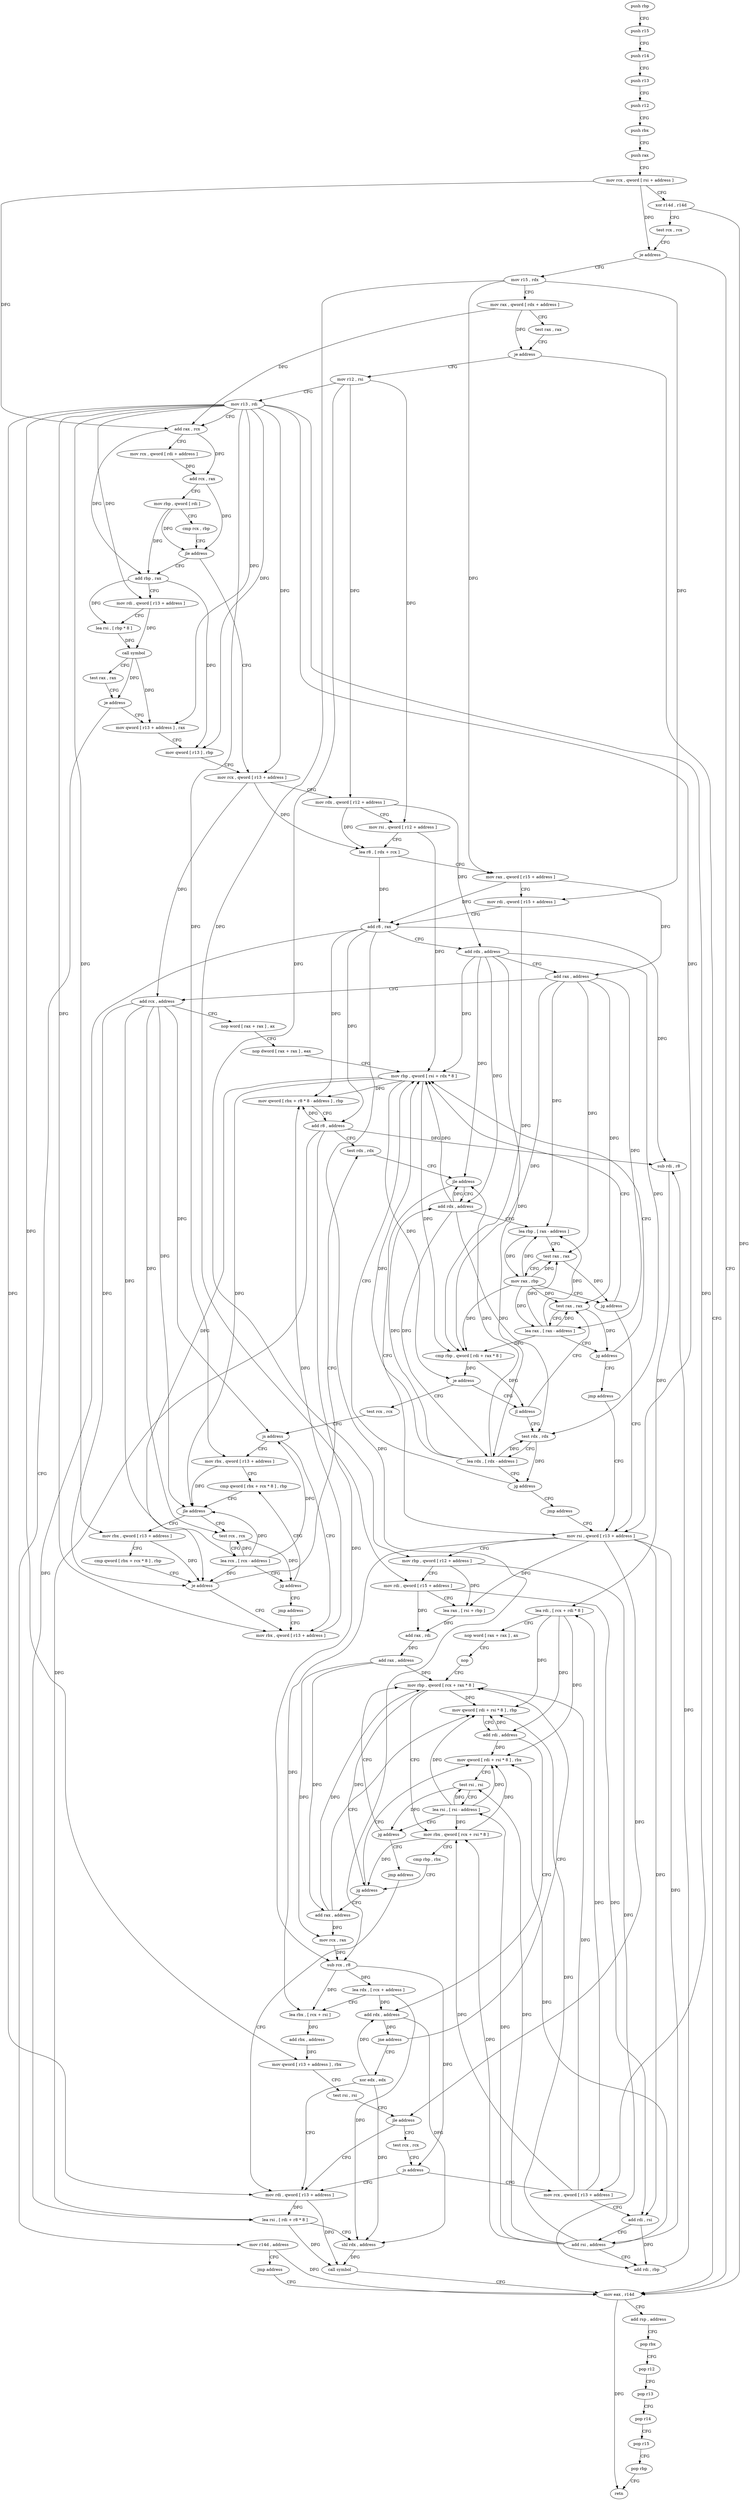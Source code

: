 digraph "func" {
"4262208" [label = "push rbp" ]
"4262209" [label = "push r15" ]
"4262211" [label = "push r14" ]
"4262213" [label = "push r13" ]
"4262215" [label = "push r12" ]
"4262217" [label = "push rbx" ]
"4262218" [label = "push rax" ]
"4262219" [label = "mov rcx , qword [ rsi + address ]" ]
"4262223" [label = "xor r14d , r14d" ]
"4262226" [label = "test rcx , rcx" ]
"4262229" [label = "je address" ]
"4262625" [label = "mov eax , r14d" ]
"4262235" [label = "mov r15 , rdx" ]
"4262628" [label = "add rsp , address" ]
"4262632" [label = "pop rbx" ]
"4262633" [label = "pop r12" ]
"4262635" [label = "pop r13" ]
"4262637" [label = "pop r14" ]
"4262639" [label = "pop r15" ]
"4262641" [label = "pop rbp" ]
"4262642" [label = "retn" ]
"4262238" [label = "mov rax , qword [ rdx + address ]" ]
"4262242" [label = "test rax , rax" ]
"4262245" [label = "je address" ]
"4262251" [label = "mov r12 , rsi" ]
"4262254" [label = "mov r13 , rdi" ]
"4262257" [label = "add rax , rcx" ]
"4262260" [label = "mov rcx , qword [ rdi + address ]" ]
"4262264" [label = "add rcx , rax" ]
"4262267" [label = "mov rbp , qword [ rdi ]" ]
"4262270" [label = "cmp rcx , rbp" ]
"4262273" [label = "jle address" ]
"4262312" [label = "mov rcx , qword [ r13 + address ]" ]
"4262275" [label = "add rbp , rax" ]
"4262316" [label = "mov rdx , qword [ r12 + address ]" ]
"4262321" [label = "mov rsi , qword [ r12 + address ]" ]
"4262326" [label = "lea r8 , [ rdx + rcx ]" ]
"4262330" [label = "mov rax , qword [ r15 + address ]" ]
"4262334" [label = "mov rdi , qword [ r15 + address ]" ]
"4262338" [label = "add r8 , rax" ]
"4262341" [label = "add rdx , address" ]
"4262345" [label = "add rax , address" ]
"4262349" [label = "add rcx , address" ]
"4262353" [label = "nop word [ rax + rax ] , ax" ]
"4262363" [label = "nop dword [ rax + rax ] , eax" ]
"4262368" [label = "mov rbp , qword [ rsi + rdx * 8 ]" ]
"4262278" [label = "mov rdi , qword [ r13 + address ]" ]
"4262282" [label = "lea rsi , [ rbp * 8 ]" ]
"4262290" [label = "call symbol" ]
"4262295" [label = "test rax , rax" ]
"4262298" [label = "je address" ]
"4262643" [label = "mov r14d , address" ]
"4262304" [label = "mov qword [ r13 + address ] , rax" ]
"4262391" [label = "test rcx , rcx" ]
"4262394" [label = "js address" ]
"4262438" [label = "mov rbx , qword [ r13 + address ]" ]
"4262396" [label = "mov rbx , qword [ r13 + address ]" ]
"4262378" [label = "jl address" ]
"4262417" [label = "test rax , rax" ]
"4262380" [label = "test rdx , rdx" ]
"4262649" [label = "jmp address" ]
"4262308" [label = "mov qword [ r13 ] , rbp" ]
"4262442" [label = "mov qword [ rbx + r8 * 8 - address ] , rbp" ]
"4262447" [label = "add r8 , address" ]
"4262451" [label = "test rdx , rdx" ]
"4262400" [label = "cmp qword [ rbx + rcx * 8 ] , rbp" ]
"4262420" [label = "lea rax , [ rax - address ]" ]
"4262424" [label = "jg address" ]
"4262426" [label = "jmp address" ]
"4262383" [label = "lea rdx , [ rdx - address ]" ]
"4262387" [label = "jg address" ]
"4262389" [label = "jmp address" ]
"4262472" [label = "mov rsi , qword [ r13 + address ]" ]
"4262476" [label = "mov rbp , qword [ r12 + address ]" ]
"4262481" [label = "mov rdi , qword [ r15 + address ]" ]
"4262485" [label = "lea rax , [ rsi + rbp ]" ]
"4262489" [label = "add rax , rdi" ]
"4262492" [label = "add rax , address" ]
"4262496" [label = "mov rcx , rax" ]
"4262499" [label = "sub rcx , r8" ]
"4262502" [label = "lea rdx , [ rcx + address ]" ]
"4262506" [label = "lea rbx , [ rcx + rsi ]" ]
"4262510" [label = "add rbx , address" ]
"4262514" [label = "mov qword [ r13 + address ] , rbx" ]
"4262518" [label = "test rsi , rsi" ]
"4262521" [label = "jle address" ]
"4262608" [label = "mov rdi , qword [ r13 + address ]" ]
"4262523" [label = "test rcx , rcx" ]
"4262456" [label = "add rdx , address" ]
"4262460" [label = "lea rbp , [ rax - address ]" ]
"4262464" [label = "test rax , rax" ]
"4262467" [label = "mov rax , rbp" ]
"4262470" [label = "jg address" ]
"4262428" [label = "mov rbx , qword [ r13 + address ]" ]
"4262432" [label = "cmp qword [ rbx + rcx * 8 ] , rbp" ]
"4262436" [label = "je address" ]
"4262406" [label = "test rcx , rcx" ]
"4262409" [label = "lea rcx , [ rcx - address ]" ]
"4262413" [label = "jg address" ]
"4262415" [label = "jmp address" ]
"4262372" [label = "cmp rbp , qword [ rdi + rax * 8 ]" ]
"4262376" [label = "je address" ]
"4262612" [label = "lea rsi , [ rdi + r8 * 8 ]" ]
"4262616" [label = "shl rdx , address" ]
"4262620" [label = "call symbol" ]
"4262526" [label = "js address" ]
"4262528" [label = "mov rcx , qword [ r13 + address ]" ]
"4262454" [label = "jle address" ]
"4262404" [label = "jle address" ]
"4262532" [label = "add rdi , rsi" ]
"4262535" [label = "add rsi , address" ]
"4262539" [label = "add rdi , rbp" ]
"4262542" [label = "sub rdi , r8" ]
"4262545" [label = "lea rdi , [ rcx + rdi * 8 ]" ]
"4262549" [label = "nop word [ rax + rax ] , ax" ]
"4262559" [label = "nop" ]
"4262560" [label = "mov rbp , qword [ rcx + rax * 8 ]" ]
"4262588" [label = "add rax , address" ]
"4262592" [label = "mov qword [ rdi + rsi * 8 ] , rbp" ]
"4262596" [label = "add rdi , address" ]
"4262600" [label = "add rdx , address" ]
"4262604" [label = "jne address" ]
"4262606" [label = "xor edx , edx" ]
"4262573" [label = "mov qword [ rdi + rsi * 8 ] , rbx" ]
"4262577" [label = "test rsi , rsi" ]
"4262580" [label = "lea rsi , [ rsi - address ]" ]
"4262584" [label = "jg address" ]
"4262586" [label = "jmp address" ]
"4262564" [label = "mov rbx , qword [ rcx + rsi * 8 ]" ]
"4262568" [label = "cmp rbp , rbx" ]
"4262571" [label = "jg address" ]
"4262208" -> "4262209" [ label = "CFG" ]
"4262209" -> "4262211" [ label = "CFG" ]
"4262211" -> "4262213" [ label = "CFG" ]
"4262213" -> "4262215" [ label = "CFG" ]
"4262215" -> "4262217" [ label = "CFG" ]
"4262217" -> "4262218" [ label = "CFG" ]
"4262218" -> "4262219" [ label = "CFG" ]
"4262219" -> "4262223" [ label = "CFG" ]
"4262219" -> "4262229" [ label = "DFG" ]
"4262219" -> "4262257" [ label = "DFG" ]
"4262223" -> "4262226" [ label = "CFG" ]
"4262223" -> "4262625" [ label = "DFG" ]
"4262226" -> "4262229" [ label = "CFG" ]
"4262229" -> "4262625" [ label = "CFG" ]
"4262229" -> "4262235" [ label = "CFG" ]
"4262625" -> "4262628" [ label = "CFG" ]
"4262625" -> "4262642" [ label = "DFG" ]
"4262235" -> "4262238" [ label = "CFG" ]
"4262235" -> "4262330" [ label = "DFG" ]
"4262235" -> "4262334" [ label = "DFG" ]
"4262235" -> "4262481" [ label = "DFG" ]
"4262628" -> "4262632" [ label = "CFG" ]
"4262632" -> "4262633" [ label = "CFG" ]
"4262633" -> "4262635" [ label = "CFG" ]
"4262635" -> "4262637" [ label = "CFG" ]
"4262637" -> "4262639" [ label = "CFG" ]
"4262639" -> "4262641" [ label = "CFG" ]
"4262641" -> "4262642" [ label = "CFG" ]
"4262238" -> "4262242" [ label = "CFG" ]
"4262238" -> "4262245" [ label = "DFG" ]
"4262238" -> "4262257" [ label = "DFG" ]
"4262242" -> "4262245" [ label = "CFG" ]
"4262245" -> "4262625" [ label = "CFG" ]
"4262245" -> "4262251" [ label = "CFG" ]
"4262251" -> "4262254" [ label = "CFG" ]
"4262251" -> "4262316" [ label = "DFG" ]
"4262251" -> "4262321" [ label = "DFG" ]
"4262251" -> "4262476" [ label = "DFG" ]
"4262254" -> "4262257" [ label = "CFG" ]
"4262254" -> "4262312" [ label = "DFG" ]
"4262254" -> "4262278" [ label = "DFG" ]
"4262254" -> "4262304" [ label = "DFG" ]
"4262254" -> "4262308" [ label = "DFG" ]
"4262254" -> "4262438" [ label = "DFG" ]
"4262254" -> "4262396" [ label = "DFG" ]
"4262254" -> "4262472" [ label = "DFG" ]
"4262254" -> "4262514" [ label = "DFG" ]
"4262254" -> "4262428" [ label = "DFG" ]
"4262254" -> "4262608" [ label = "DFG" ]
"4262254" -> "4262528" [ label = "DFG" ]
"4262257" -> "4262260" [ label = "CFG" ]
"4262257" -> "4262264" [ label = "DFG" ]
"4262257" -> "4262275" [ label = "DFG" ]
"4262260" -> "4262264" [ label = "DFG" ]
"4262264" -> "4262267" [ label = "CFG" ]
"4262264" -> "4262273" [ label = "DFG" ]
"4262267" -> "4262270" [ label = "CFG" ]
"4262267" -> "4262273" [ label = "DFG" ]
"4262267" -> "4262275" [ label = "DFG" ]
"4262270" -> "4262273" [ label = "CFG" ]
"4262273" -> "4262312" [ label = "CFG" ]
"4262273" -> "4262275" [ label = "CFG" ]
"4262312" -> "4262316" [ label = "CFG" ]
"4262312" -> "4262326" [ label = "DFG" ]
"4262312" -> "4262349" [ label = "DFG" ]
"4262275" -> "4262278" [ label = "CFG" ]
"4262275" -> "4262282" [ label = "DFG" ]
"4262275" -> "4262308" [ label = "DFG" ]
"4262316" -> "4262321" [ label = "CFG" ]
"4262316" -> "4262326" [ label = "DFG" ]
"4262316" -> "4262341" [ label = "DFG" ]
"4262321" -> "4262326" [ label = "CFG" ]
"4262321" -> "4262368" [ label = "DFG" ]
"4262326" -> "4262330" [ label = "CFG" ]
"4262326" -> "4262338" [ label = "DFG" ]
"4262330" -> "4262334" [ label = "CFG" ]
"4262330" -> "4262338" [ label = "DFG" ]
"4262330" -> "4262345" [ label = "DFG" ]
"4262334" -> "4262338" [ label = "CFG" ]
"4262334" -> "4262372" [ label = "DFG" ]
"4262338" -> "4262341" [ label = "CFG" ]
"4262338" -> "4262442" [ label = "DFG" ]
"4262338" -> "4262447" [ label = "DFG" ]
"4262338" -> "4262499" [ label = "DFG" ]
"4262338" -> "4262612" [ label = "DFG" ]
"4262338" -> "4262542" [ label = "DFG" ]
"4262341" -> "4262345" [ label = "CFG" ]
"4262341" -> "4262368" [ label = "DFG" ]
"4262341" -> "4262380" [ label = "DFG" ]
"4262341" -> "4262383" [ label = "DFG" ]
"4262341" -> "4262454" [ label = "DFG" ]
"4262341" -> "4262456" [ label = "DFG" ]
"4262345" -> "4262349" [ label = "CFG" ]
"4262345" -> "4262372" [ label = "DFG" ]
"4262345" -> "4262417" [ label = "DFG" ]
"4262345" -> "4262420" [ label = "DFG" ]
"4262345" -> "4262460" [ label = "DFG" ]
"4262345" -> "4262464" [ label = "DFG" ]
"4262349" -> "4262353" [ label = "CFG" ]
"4262349" -> "4262394" [ label = "DFG" ]
"4262349" -> "4262404" [ label = "DFG" ]
"4262349" -> "4262436" [ label = "DFG" ]
"4262349" -> "4262406" [ label = "DFG" ]
"4262349" -> "4262409" [ label = "DFG" ]
"4262353" -> "4262363" [ label = "CFG" ]
"4262363" -> "4262368" [ label = "CFG" ]
"4262368" -> "4262372" [ label = "DFG" ]
"4262368" -> "4262376" [ label = "DFG" ]
"4262368" -> "4262442" [ label = "DFG" ]
"4262368" -> "4262404" [ label = "DFG" ]
"4262368" -> "4262436" [ label = "DFG" ]
"4262278" -> "4262282" [ label = "CFG" ]
"4262278" -> "4262290" [ label = "DFG" ]
"4262282" -> "4262290" [ label = "DFG" ]
"4262290" -> "4262295" [ label = "CFG" ]
"4262290" -> "4262298" [ label = "DFG" ]
"4262290" -> "4262304" [ label = "DFG" ]
"4262295" -> "4262298" [ label = "CFG" ]
"4262298" -> "4262643" [ label = "CFG" ]
"4262298" -> "4262304" [ label = "CFG" ]
"4262643" -> "4262649" [ label = "CFG" ]
"4262643" -> "4262625" [ label = "DFG" ]
"4262304" -> "4262308" [ label = "CFG" ]
"4262391" -> "4262394" [ label = "CFG" ]
"4262394" -> "4262438" [ label = "CFG" ]
"4262394" -> "4262396" [ label = "CFG" ]
"4262438" -> "4262442" [ label = "DFG" ]
"4262396" -> "4262400" [ label = "CFG" ]
"4262396" -> "4262404" [ label = "DFG" ]
"4262378" -> "4262417" [ label = "CFG" ]
"4262378" -> "4262380" [ label = "CFG" ]
"4262417" -> "4262420" [ label = "CFG" ]
"4262417" -> "4262424" [ label = "DFG" ]
"4262380" -> "4262383" [ label = "CFG" ]
"4262380" -> "4262387" [ label = "DFG" ]
"4262649" -> "4262625" [ label = "CFG" ]
"4262308" -> "4262312" [ label = "CFG" ]
"4262442" -> "4262447" [ label = "CFG" ]
"4262447" -> "4262451" [ label = "CFG" ]
"4262447" -> "4262442" [ label = "DFG" ]
"4262447" -> "4262499" [ label = "DFG" ]
"4262447" -> "4262612" [ label = "DFG" ]
"4262447" -> "4262542" [ label = "DFG" ]
"4262451" -> "4262454" [ label = "CFG" ]
"4262400" -> "4262404" [ label = "CFG" ]
"4262420" -> "4262424" [ label = "CFG" ]
"4262420" -> "4262372" [ label = "DFG" ]
"4262420" -> "4262417" [ label = "DFG" ]
"4262420" -> "4262460" [ label = "DFG" ]
"4262420" -> "4262464" [ label = "DFG" ]
"4262424" -> "4262368" [ label = "CFG" ]
"4262424" -> "4262426" [ label = "CFG" ]
"4262426" -> "4262472" [ label = "CFG" ]
"4262383" -> "4262387" [ label = "CFG" ]
"4262383" -> "4262368" [ label = "DFG" ]
"4262383" -> "4262380" [ label = "DFG" ]
"4262383" -> "4262454" [ label = "DFG" ]
"4262383" -> "4262456" [ label = "DFG" ]
"4262387" -> "4262368" [ label = "CFG" ]
"4262387" -> "4262389" [ label = "CFG" ]
"4262389" -> "4262472" [ label = "CFG" ]
"4262472" -> "4262476" [ label = "CFG" ]
"4262472" -> "4262485" [ label = "DFG" ]
"4262472" -> "4262506" [ label = "DFG" ]
"4262472" -> "4262521" [ label = "DFG" ]
"4262472" -> "4262532" [ label = "DFG" ]
"4262472" -> "4262535" [ label = "DFG" ]
"4262476" -> "4262481" [ label = "CFG" ]
"4262476" -> "4262485" [ label = "DFG" ]
"4262476" -> "4262539" [ label = "DFG" ]
"4262481" -> "4262485" [ label = "CFG" ]
"4262481" -> "4262489" [ label = "DFG" ]
"4262481" -> "4262532" [ label = "DFG" ]
"4262485" -> "4262489" [ label = "DFG" ]
"4262489" -> "4262492" [ label = "DFG" ]
"4262492" -> "4262496" [ label = "DFG" ]
"4262492" -> "4262560" [ label = "DFG" ]
"4262492" -> "4262588" [ label = "DFG" ]
"4262496" -> "4262499" [ label = "DFG" ]
"4262499" -> "4262502" [ label = "DFG" ]
"4262499" -> "4262506" [ label = "DFG" ]
"4262499" -> "4262526" [ label = "DFG" ]
"4262502" -> "4262506" [ label = "CFG" ]
"4262502" -> "4262616" [ label = "DFG" ]
"4262502" -> "4262600" [ label = "DFG" ]
"4262506" -> "4262510" [ label = "DFG" ]
"4262510" -> "4262514" [ label = "DFG" ]
"4262514" -> "4262518" [ label = "CFG" ]
"4262518" -> "4262521" [ label = "CFG" ]
"4262521" -> "4262608" [ label = "CFG" ]
"4262521" -> "4262523" [ label = "CFG" ]
"4262608" -> "4262612" [ label = "DFG" ]
"4262608" -> "4262620" [ label = "DFG" ]
"4262523" -> "4262526" [ label = "CFG" ]
"4262456" -> "4262460" [ label = "CFG" ]
"4262456" -> "4262368" [ label = "DFG" ]
"4262456" -> "4262380" [ label = "DFG" ]
"4262456" -> "4262383" [ label = "DFG" ]
"4262456" -> "4262454" [ label = "DFG" ]
"4262460" -> "4262464" [ label = "CFG" ]
"4262460" -> "4262467" [ label = "DFG" ]
"4262464" -> "4262467" [ label = "CFG" ]
"4262464" -> "4262470" [ label = "DFG" ]
"4262467" -> "4262470" [ label = "CFG" ]
"4262467" -> "4262372" [ label = "DFG" ]
"4262467" -> "4262417" [ label = "DFG" ]
"4262467" -> "4262420" [ label = "DFG" ]
"4262467" -> "4262460" [ label = "DFG" ]
"4262467" -> "4262464" [ label = "DFG" ]
"4262470" -> "4262368" [ label = "CFG" ]
"4262470" -> "4262472" [ label = "CFG" ]
"4262428" -> "4262432" [ label = "CFG" ]
"4262428" -> "4262436" [ label = "DFG" ]
"4262432" -> "4262436" [ label = "CFG" ]
"4262436" -> "4262451" [ label = "CFG" ]
"4262436" -> "4262438" [ label = "CFG" ]
"4262406" -> "4262409" [ label = "CFG" ]
"4262406" -> "4262413" [ label = "DFG" ]
"4262409" -> "4262413" [ label = "CFG" ]
"4262409" -> "4262394" [ label = "DFG" ]
"4262409" -> "4262406" [ label = "DFG" ]
"4262409" -> "4262404" [ label = "DFG" ]
"4262409" -> "4262436" [ label = "DFG" ]
"4262413" -> "4262400" [ label = "CFG" ]
"4262413" -> "4262415" [ label = "CFG" ]
"4262415" -> "4262438" [ label = "CFG" ]
"4262372" -> "4262376" [ label = "DFG" ]
"4262372" -> "4262378" [ label = "DFG" ]
"4262376" -> "4262391" [ label = "CFG" ]
"4262376" -> "4262378" [ label = "CFG" ]
"4262612" -> "4262616" [ label = "CFG" ]
"4262612" -> "4262620" [ label = "DFG" ]
"4262616" -> "4262620" [ label = "DFG" ]
"4262620" -> "4262625" [ label = "CFG" ]
"4262526" -> "4262608" [ label = "CFG" ]
"4262526" -> "4262528" [ label = "CFG" ]
"4262528" -> "4262532" [ label = "CFG" ]
"4262528" -> "4262545" [ label = "DFG" ]
"4262528" -> "4262560" [ label = "DFG" ]
"4262528" -> "4262564" [ label = "DFG" ]
"4262454" -> "4262472" [ label = "CFG" ]
"4262454" -> "4262456" [ label = "CFG" ]
"4262404" -> "4262428" [ label = "CFG" ]
"4262404" -> "4262406" [ label = "CFG" ]
"4262532" -> "4262535" [ label = "CFG" ]
"4262532" -> "4262539" [ label = "DFG" ]
"4262535" -> "4262539" [ label = "CFG" ]
"4262535" -> "4262564" [ label = "DFG" ]
"4262535" -> "4262592" [ label = "DFG" ]
"4262535" -> "4262573" [ label = "DFG" ]
"4262535" -> "4262577" [ label = "DFG" ]
"4262535" -> "4262580" [ label = "DFG" ]
"4262539" -> "4262542" [ label = "DFG" ]
"4262542" -> "4262545" [ label = "DFG" ]
"4262545" -> "4262549" [ label = "CFG" ]
"4262545" -> "4262592" [ label = "DFG" ]
"4262545" -> "4262596" [ label = "DFG" ]
"4262545" -> "4262573" [ label = "DFG" ]
"4262549" -> "4262559" [ label = "CFG" ]
"4262559" -> "4262560" [ label = "CFG" ]
"4262560" -> "4262564" [ label = "CFG" ]
"4262560" -> "4262571" [ label = "DFG" ]
"4262560" -> "4262592" [ label = "DFG" ]
"4262588" -> "4262592" [ label = "CFG" ]
"4262588" -> "4262496" [ label = "DFG" ]
"4262588" -> "4262560" [ label = "DFG" ]
"4262592" -> "4262596" [ label = "CFG" ]
"4262596" -> "4262600" [ label = "CFG" ]
"4262596" -> "4262592" [ label = "DFG" ]
"4262596" -> "4262573" [ label = "DFG" ]
"4262600" -> "4262604" [ label = "DFG" ]
"4262600" -> "4262616" [ label = "DFG" ]
"4262604" -> "4262560" [ label = "CFG" ]
"4262604" -> "4262606" [ label = "CFG" ]
"4262606" -> "4262608" [ label = "CFG" ]
"4262606" -> "4262616" [ label = "DFG" ]
"4262606" -> "4262600" [ label = "DFG" ]
"4262573" -> "4262577" [ label = "CFG" ]
"4262577" -> "4262580" [ label = "CFG" ]
"4262577" -> "4262584" [ label = "DFG" ]
"4262580" -> "4262584" [ label = "CFG" ]
"4262580" -> "4262564" [ label = "DFG" ]
"4262580" -> "4262577" [ label = "DFG" ]
"4262580" -> "4262592" [ label = "DFG" ]
"4262580" -> "4262573" [ label = "DFG" ]
"4262584" -> "4262560" [ label = "CFG" ]
"4262584" -> "4262586" [ label = "CFG" ]
"4262586" -> "4262608" [ label = "CFG" ]
"4262564" -> "4262568" [ label = "CFG" ]
"4262564" -> "4262571" [ label = "DFG" ]
"4262564" -> "4262573" [ label = "DFG" ]
"4262568" -> "4262571" [ label = "CFG" ]
"4262571" -> "4262588" [ label = "CFG" ]
"4262571" -> "4262573" [ label = "CFG" ]
}
